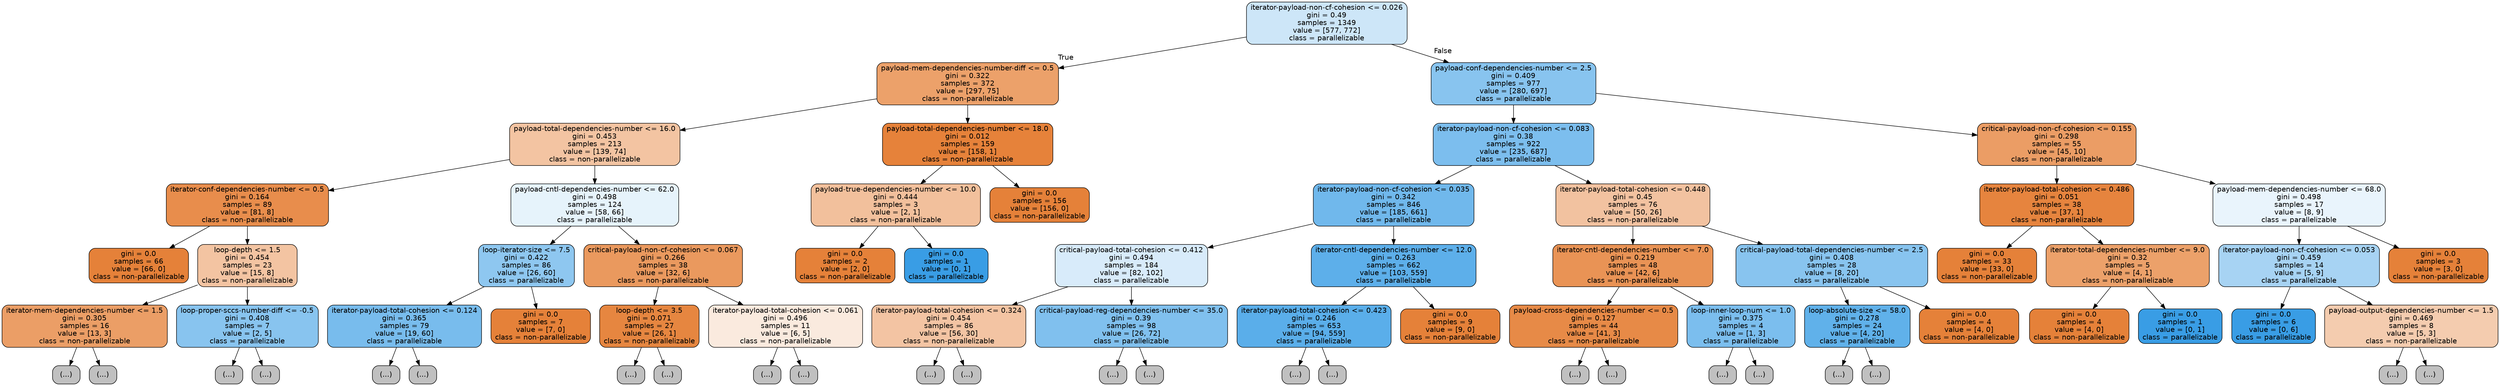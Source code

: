 digraph Tree {
node [shape=box, style="filled, rounded", color="black", fontname=helvetica] ;
edge [fontname=helvetica] ;
0 [label="iterator-payload-non-cf-cohesion <= 0.026\ngini = 0.49\nsamples = 1349\nvalue = [577, 772]\nclass = parallelizable", fillcolor="#399de540"] ;
1 [label="payload-mem-dependencies-number-diff <= 0.5\ngini = 0.322\nsamples = 372\nvalue = [297, 75]\nclass = non-parallelizable", fillcolor="#e58139bf"] ;
0 -> 1 [labeldistance=2.5, labelangle=45, headlabel="True"] ;
2 [label="payload-total-dependencies-number <= 16.0\ngini = 0.453\nsamples = 213\nvalue = [139, 74]\nclass = non-parallelizable", fillcolor="#e5813977"] ;
1 -> 2 ;
3 [label="iterator-conf-dependencies-number <= 0.5\ngini = 0.164\nsamples = 89\nvalue = [81, 8]\nclass = non-parallelizable", fillcolor="#e58139e6"] ;
2 -> 3 ;
4 [label="gini = 0.0\nsamples = 66\nvalue = [66, 0]\nclass = non-parallelizable", fillcolor="#e58139ff"] ;
3 -> 4 ;
5 [label="loop-depth <= 1.5\ngini = 0.454\nsamples = 23\nvalue = [15, 8]\nclass = non-parallelizable", fillcolor="#e5813977"] ;
3 -> 5 ;
6 [label="iterator-mem-dependencies-number <= 1.5\ngini = 0.305\nsamples = 16\nvalue = [13, 3]\nclass = non-parallelizable", fillcolor="#e58139c4"] ;
5 -> 6 ;
7 [label="(...)", fillcolor="#C0C0C0"] ;
6 -> 7 ;
8 [label="(...)", fillcolor="#C0C0C0"] ;
6 -> 8 ;
13 [label="loop-proper-sccs-number-diff <= -0.5\ngini = 0.408\nsamples = 7\nvalue = [2, 5]\nclass = parallelizable", fillcolor="#399de599"] ;
5 -> 13 ;
14 [label="(...)", fillcolor="#C0C0C0"] ;
13 -> 14 ;
19 [label="(...)", fillcolor="#C0C0C0"] ;
13 -> 19 ;
20 [label="payload-cntl-dependencies-number <= 62.0\ngini = 0.498\nsamples = 124\nvalue = [58, 66]\nclass = parallelizable", fillcolor="#399de51f"] ;
2 -> 20 ;
21 [label="loop-iterator-size <= 7.5\ngini = 0.422\nsamples = 86\nvalue = [26, 60]\nclass = parallelizable", fillcolor="#399de591"] ;
20 -> 21 ;
22 [label="iterator-payload-total-cohesion <= 0.124\ngini = 0.365\nsamples = 79\nvalue = [19, 60]\nclass = parallelizable", fillcolor="#399de5ae"] ;
21 -> 22 ;
23 [label="(...)", fillcolor="#C0C0C0"] ;
22 -> 23 ;
26 [label="(...)", fillcolor="#C0C0C0"] ;
22 -> 26 ;
37 [label="gini = 0.0\nsamples = 7\nvalue = [7, 0]\nclass = non-parallelizable", fillcolor="#e58139ff"] ;
21 -> 37 ;
38 [label="critical-payload-non-cf-cohesion <= 0.067\ngini = 0.266\nsamples = 38\nvalue = [32, 6]\nclass = non-parallelizable", fillcolor="#e58139cf"] ;
20 -> 38 ;
39 [label="loop-depth <= 3.5\ngini = 0.071\nsamples = 27\nvalue = [26, 1]\nclass = non-parallelizable", fillcolor="#e58139f5"] ;
38 -> 39 ;
40 [label="(...)", fillcolor="#C0C0C0"] ;
39 -> 40 ;
41 [label="(...)", fillcolor="#C0C0C0"] ;
39 -> 41 ;
42 [label="iterator-payload-total-cohesion <= 0.061\ngini = 0.496\nsamples = 11\nvalue = [6, 5]\nclass = non-parallelizable", fillcolor="#e581392a"] ;
38 -> 42 ;
43 [label="(...)", fillcolor="#C0C0C0"] ;
42 -> 43 ;
46 [label="(...)", fillcolor="#C0C0C0"] ;
42 -> 46 ;
47 [label="payload-total-dependencies-number <= 18.0\ngini = 0.012\nsamples = 159\nvalue = [158, 1]\nclass = non-parallelizable", fillcolor="#e58139fd"] ;
1 -> 47 ;
48 [label="payload-true-dependencies-number <= 10.0\ngini = 0.444\nsamples = 3\nvalue = [2, 1]\nclass = non-parallelizable", fillcolor="#e581397f"] ;
47 -> 48 ;
49 [label="gini = 0.0\nsamples = 2\nvalue = [2, 0]\nclass = non-parallelizable", fillcolor="#e58139ff"] ;
48 -> 49 ;
50 [label="gini = 0.0\nsamples = 1\nvalue = [0, 1]\nclass = parallelizable", fillcolor="#399de5ff"] ;
48 -> 50 ;
51 [label="gini = 0.0\nsamples = 156\nvalue = [156, 0]\nclass = non-parallelizable", fillcolor="#e58139ff"] ;
47 -> 51 ;
52 [label="payload-conf-dependencies-number <= 2.5\ngini = 0.409\nsamples = 977\nvalue = [280, 697]\nclass = parallelizable", fillcolor="#399de599"] ;
0 -> 52 [labeldistance=2.5, labelangle=-45, headlabel="False"] ;
53 [label="iterator-payload-non-cf-cohesion <= 0.083\ngini = 0.38\nsamples = 922\nvalue = [235, 687]\nclass = parallelizable", fillcolor="#399de5a8"] ;
52 -> 53 ;
54 [label="iterator-payload-non-cf-cohesion <= 0.035\ngini = 0.342\nsamples = 846\nvalue = [185, 661]\nclass = parallelizable", fillcolor="#399de5b8"] ;
53 -> 54 ;
55 [label="critical-payload-total-cohesion <= 0.412\ngini = 0.494\nsamples = 184\nvalue = [82, 102]\nclass = parallelizable", fillcolor="#399de532"] ;
54 -> 55 ;
56 [label="iterator-payload-total-cohesion <= 0.324\ngini = 0.454\nsamples = 86\nvalue = [56, 30]\nclass = non-parallelizable", fillcolor="#e5813976"] ;
55 -> 56 ;
57 [label="(...)", fillcolor="#C0C0C0"] ;
56 -> 57 ;
64 [label="(...)", fillcolor="#C0C0C0"] ;
56 -> 64 ;
95 [label="critical-payload-reg-dependencies-number <= 35.0\ngini = 0.39\nsamples = 98\nvalue = [26, 72]\nclass = parallelizable", fillcolor="#399de5a3"] ;
55 -> 95 ;
96 [label="(...)", fillcolor="#C0C0C0"] ;
95 -> 96 ;
123 [label="(...)", fillcolor="#C0C0C0"] ;
95 -> 123 ;
124 [label="iterator-cntl-dependencies-number <= 12.0\ngini = 0.263\nsamples = 662\nvalue = [103, 559]\nclass = parallelizable", fillcolor="#399de5d0"] ;
54 -> 124 ;
125 [label="iterator-payload-total-cohesion <= 0.423\ngini = 0.246\nsamples = 653\nvalue = [94, 559]\nclass = parallelizable", fillcolor="#399de5d4"] ;
124 -> 125 ;
126 [label="(...)", fillcolor="#C0C0C0"] ;
125 -> 126 ;
199 [label="(...)", fillcolor="#C0C0C0"] ;
125 -> 199 ;
258 [label="gini = 0.0\nsamples = 9\nvalue = [9, 0]\nclass = non-parallelizable", fillcolor="#e58139ff"] ;
124 -> 258 ;
259 [label="iterator-payload-total-cohesion <= 0.448\ngini = 0.45\nsamples = 76\nvalue = [50, 26]\nclass = non-parallelizable", fillcolor="#e581397a"] ;
53 -> 259 ;
260 [label="iterator-cntl-dependencies-number <= 7.0\ngini = 0.219\nsamples = 48\nvalue = [42, 6]\nclass = non-parallelizable", fillcolor="#e58139db"] ;
259 -> 260 ;
261 [label="payload-cross-dependencies-number <= 0.5\ngini = 0.127\nsamples = 44\nvalue = [41, 3]\nclass = non-parallelizable", fillcolor="#e58139ec"] ;
260 -> 261 ;
262 [label="(...)", fillcolor="#C0C0C0"] ;
261 -> 262 ;
269 [label="(...)", fillcolor="#C0C0C0"] ;
261 -> 269 ;
270 [label="loop-inner-loop-num <= 1.0\ngini = 0.375\nsamples = 4\nvalue = [1, 3]\nclass = parallelizable", fillcolor="#399de5aa"] ;
260 -> 270 ;
271 [label="(...)", fillcolor="#C0C0C0"] ;
270 -> 271 ;
272 [label="(...)", fillcolor="#C0C0C0"] ;
270 -> 272 ;
273 [label="critical-payload-total-dependencies-number <= 2.5\ngini = 0.408\nsamples = 28\nvalue = [8, 20]\nclass = parallelizable", fillcolor="#399de599"] ;
259 -> 273 ;
274 [label="loop-absolute-size <= 58.0\ngini = 0.278\nsamples = 24\nvalue = [4, 20]\nclass = parallelizable", fillcolor="#399de5cc"] ;
273 -> 274 ;
275 [label="(...)", fillcolor="#C0C0C0"] ;
274 -> 275 ;
284 [label="(...)", fillcolor="#C0C0C0"] ;
274 -> 284 ;
285 [label="gini = 0.0\nsamples = 4\nvalue = [4, 0]\nclass = non-parallelizable", fillcolor="#e58139ff"] ;
273 -> 285 ;
286 [label="critical-payload-non-cf-cohesion <= 0.155\ngini = 0.298\nsamples = 55\nvalue = [45, 10]\nclass = non-parallelizable", fillcolor="#e58139c6"] ;
52 -> 286 ;
287 [label="iterator-payload-total-cohesion <= 0.486\ngini = 0.051\nsamples = 38\nvalue = [37, 1]\nclass = non-parallelizable", fillcolor="#e58139f8"] ;
286 -> 287 ;
288 [label="gini = 0.0\nsamples = 33\nvalue = [33, 0]\nclass = non-parallelizable", fillcolor="#e58139ff"] ;
287 -> 288 ;
289 [label="iterator-total-dependencies-number <= 9.0\ngini = 0.32\nsamples = 5\nvalue = [4, 1]\nclass = non-parallelizable", fillcolor="#e58139bf"] ;
287 -> 289 ;
290 [label="gini = 0.0\nsamples = 4\nvalue = [4, 0]\nclass = non-parallelizable", fillcolor="#e58139ff"] ;
289 -> 290 ;
291 [label="gini = 0.0\nsamples = 1\nvalue = [0, 1]\nclass = parallelizable", fillcolor="#399de5ff"] ;
289 -> 291 ;
292 [label="payload-mem-dependencies-number <= 68.0\ngini = 0.498\nsamples = 17\nvalue = [8, 9]\nclass = parallelizable", fillcolor="#399de51c"] ;
286 -> 292 ;
293 [label="iterator-payload-non-cf-cohesion <= 0.053\ngini = 0.459\nsamples = 14\nvalue = [5, 9]\nclass = parallelizable", fillcolor="#399de571"] ;
292 -> 293 ;
294 [label="gini = 0.0\nsamples = 6\nvalue = [0, 6]\nclass = parallelizable", fillcolor="#399de5ff"] ;
293 -> 294 ;
295 [label="payload-output-dependencies-number <= 1.5\ngini = 0.469\nsamples = 8\nvalue = [5, 3]\nclass = non-parallelizable", fillcolor="#e5813966"] ;
293 -> 295 ;
296 [label="(...)", fillcolor="#C0C0C0"] ;
295 -> 296 ;
299 [label="(...)", fillcolor="#C0C0C0"] ;
295 -> 299 ;
300 [label="gini = 0.0\nsamples = 3\nvalue = [3, 0]\nclass = non-parallelizable", fillcolor="#e58139ff"] ;
292 -> 300 ;
}